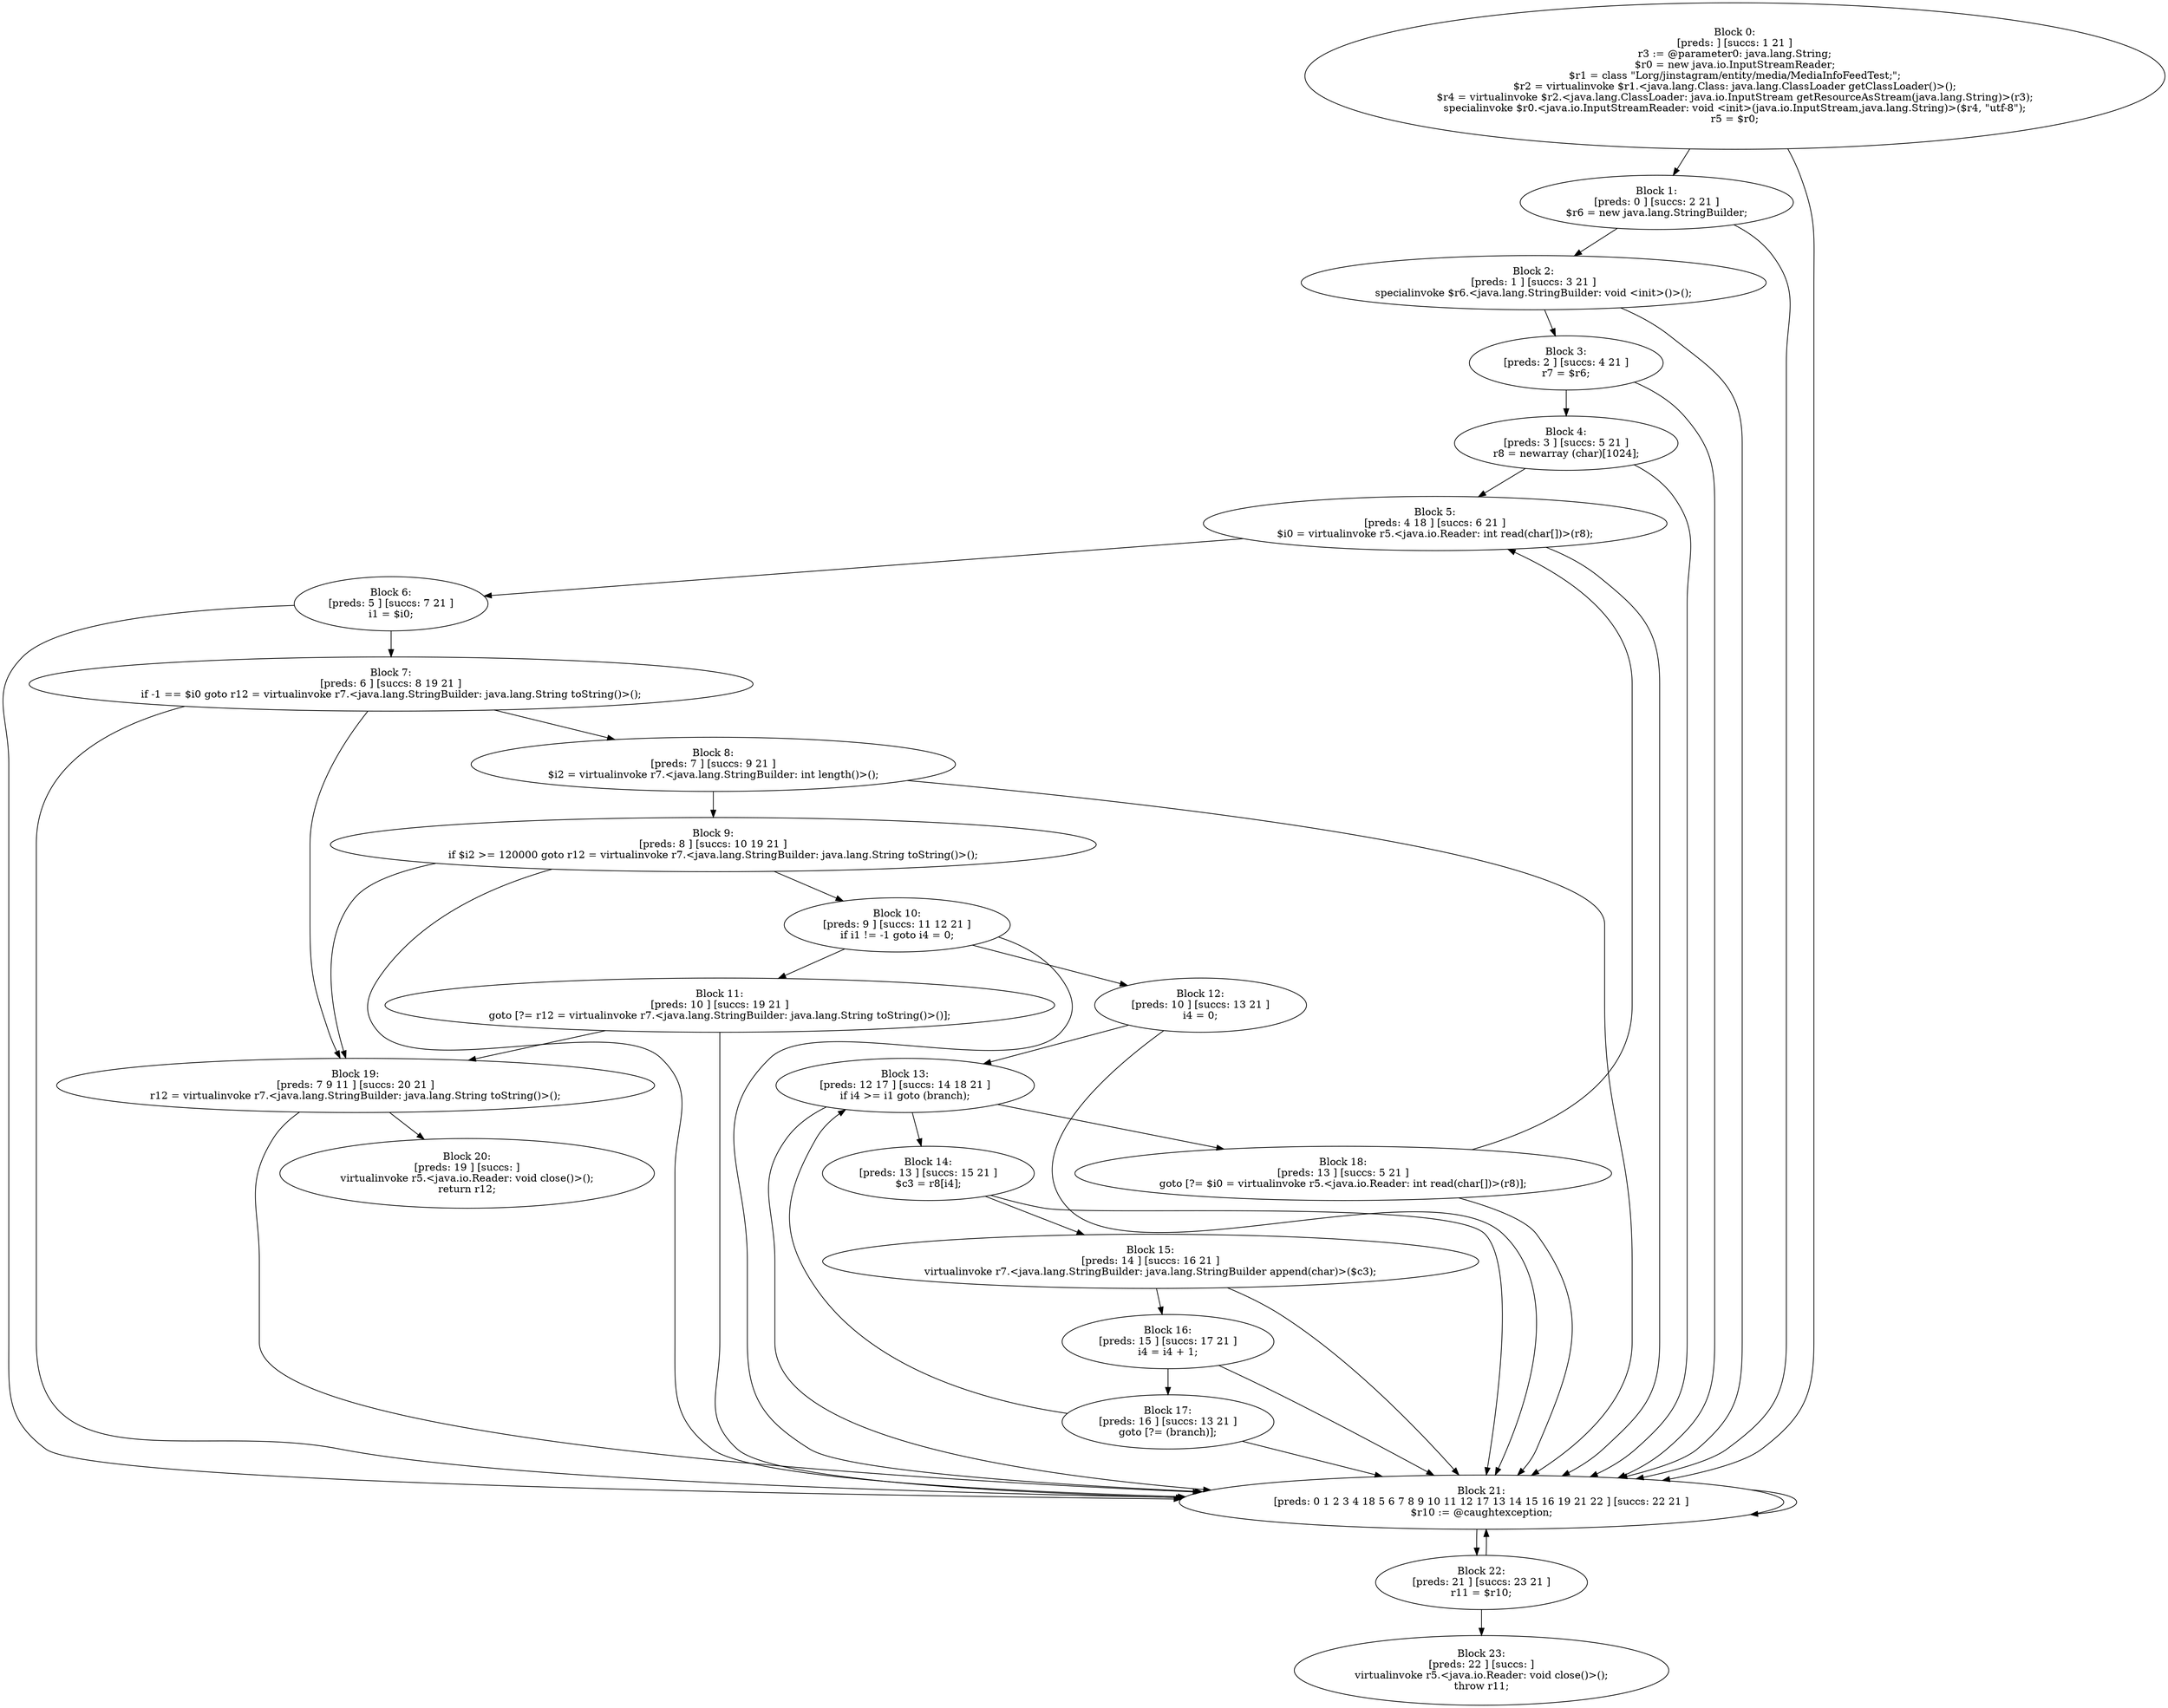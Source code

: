digraph "unitGraph" {
    "Block 0:
[preds: ] [succs: 1 21 ]
r3 := @parameter0: java.lang.String;
$r0 = new java.io.InputStreamReader;
$r1 = class \"Lorg/jinstagram/entity/media/MediaInfoFeedTest;\";
$r2 = virtualinvoke $r1.<java.lang.Class: java.lang.ClassLoader getClassLoader()>();
$r4 = virtualinvoke $r2.<java.lang.ClassLoader: java.io.InputStream getResourceAsStream(java.lang.String)>(r3);
specialinvoke $r0.<java.io.InputStreamReader: void <init>(java.io.InputStream,java.lang.String)>($r4, \"utf-8\");
r5 = $r0;
"
    "Block 1:
[preds: 0 ] [succs: 2 21 ]
$r6 = new java.lang.StringBuilder;
"
    "Block 2:
[preds: 1 ] [succs: 3 21 ]
specialinvoke $r6.<java.lang.StringBuilder: void <init>()>();
"
    "Block 3:
[preds: 2 ] [succs: 4 21 ]
r7 = $r6;
"
    "Block 4:
[preds: 3 ] [succs: 5 21 ]
r8 = newarray (char)[1024];
"
    "Block 5:
[preds: 4 18 ] [succs: 6 21 ]
$i0 = virtualinvoke r5.<java.io.Reader: int read(char[])>(r8);
"
    "Block 6:
[preds: 5 ] [succs: 7 21 ]
i1 = $i0;
"
    "Block 7:
[preds: 6 ] [succs: 8 19 21 ]
if -1 == $i0 goto r12 = virtualinvoke r7.<java.lang.StringBuilder: java.lang.String toString()>();
"
    "Block 8:
[preds: 7 ] [succs: 9 21 ]
$i2 = virtualinvoke r7.<java.lang.StringBuilder: int length()>();
"
    "Block 9:
[preds: 8 ] [succs: 10 19 21 ]
if $i2 >= 120000 goto r12 = virtualinvoke r7.<java.lang.StringBuilder: java.lang.String toString()>();
"
    "Block 10:
[preds: 9 ] [succs: 11 12 21 ]
if i1 != -1 goto i4 = 0;
"
    "Block 11:
[preds: 10 ] [succs: 19 21 ]
goto [?= r12 = virtualinvoke r7.<java.lang.StringBuilder: java.lang.String toString()>()];
"
    "Block 12:
[preds: 10 ] [succs: 13 21 ]
i4 = 0;
"
    "Block 13:
[preds: 12 17 ] [succs: 14 18 21 ]
if i4 >= i1 goto (branch);
"
    "Block 14:
[preds: 13 ] [succs: 15 21 ]
$c3 = r8[i4];
"
    "Block 15:
[preds: 14 ] [succs: 16 21 ]
virtualinvoke r7.<java.lang.StringBuilder: java.lang.StringBuilder append(char)>($c3);
"
    "Block 16:
[preds: 15 ] [succs: 17 21 ]
i4 = i4 + 1;
"
    "Block 17:
[preds: 16 ] [succs: 13 21 ]
goto [?= (branch)];
"
    "Block 18:
[preds: 13 ] [succs: 5 21 ]
goto [?= $i0 = virtualinvoke r5.<java.io.Reader: int read(char[])>(r8)];
"
    "Block 19:
[preds: 7 9 11 ] [succs: 20 21 ]
r12 = virtualinvoke r7.<java.lang.StringBuilder: java.lang.String toString()>();
"
    "Block 20:
[preds: 19 ] [succs: ]
virtualinvoke r5.<java.io.Reader: void close()>();
return r12;
"
    "Block 21:
[preds: 0 1 2 3 4 18 5 6 7 8 9 10 11 12 17 13 14 15 16 19 21 22 ] [succs: 22 21 ]
$r10 := @caughtexception;
"
    "Block 22:
[preds: 21 ] [succs: 23 21 ]
r11 = $r10;
"
    "Block 23:
[preds: 22 ] [succs: ]
virtualinvoke r5.<java.io.Reader: void close()>();
throw r11;
"
    "Block 0:
[preds: ] [succs: 1 21 ]
r3 := @parameter0: java.lang.String;
$r0 = new java.io.InputStreamReader;
$r1 = class \"Lorg/jinstagram/entity/media/MediaInfoFeedTest;\";
$r2 = virtualinvoke $r1.<java.lang.Class: java.lang.ClassLoader getClassLoader()>();
$r4 = virtualinvoke $r2.<java.lang.ClassLoader: java.io.InputStream getResourceAsStream(java.lang.String)>(r3);
specialinvoke $r0.<java.io.InputStreamReader: void <init>(java.io.InputStream,java.lang.String)>($r4, \"utf-8\");
r5 = $r0;
"->"Block 1:
[preds: 0 ] [succs: 2 21 ]
$r6 = new java.lang.StringBuilder;
";
    "Block 0:
[preds: ] [succs: 1 21 ]
r3 := @parameter0: java.lang.String;
$r0 = new java.io.InputStreamReader;
$r1 = class \"Lorg/jinstagram/entity/media/MediaInfoFeedTest;\";
$r2 = virtualinvoke $r1.<java.lang.Class: java.lang.ClassLoader getClassLoader()>();
$r4 = virtualinvoke $r2.<java.lang.ClassLoader: java.io.InputStream getResourceAsStream(java.lang.String)>(r3);
specialinvoke $r0.<java.io.InputStreamReader: void <init>(java.io.InputStream,java.lang.String)>($r4, \"utf-8\");
r5 = $r0;
"->"Block 21:
[preds: 0 1 2 3 4 18 5 6 7 8 9 10 11 12 17 13 14 15 16 19 21 22 ] [succs: 22 21 ]
$r10 := @caughtexception;
";
    "Block 1:
[preds: 0 ] [succs: 2 21 ]
$r6 = new java.lang.StringBuilder;
"->"Block 2:
[preds: 1 ] [succs: 3 21 ]
specialinvoke $r6.<java.lang.StringBuilder: void <init>()>();
";
    "Block 1:
[preds: 0 ] [succs: 2 21 ]
$r6 = new java.lang.StringBuilder;
"->"Block 21:
[preds: 0 1 2 3 4 18 5 6 7 8 9 10 11 12 17 13 14 15 16 19 21 22 ] [succs: 22 21 ]
$r10 := @caughtexception;
";
    "Block 2:
[preds: 1 ] [succs: 3 21 ]
specialinvoke $r6.<java.lang.StringBuilder: void <init>()>();
"->"Block 3:
[preds: 2 ] [succs: 4 21 ]
r7 = $r6;
";
    "Block 2:
[preds: 1 ] [succs: 3 21 ]
specialinvoke $r6.<java.lang.StringBuilder: void <init>()>();
"->"Block 21:
[preds: 0 1 2 3 4 18 5 6 7 8 9 10 11 12 17 13 14 15 16 19 21 22 ] [succs: 22 21 ]
$r10 := @caughtexception;
";
    "Block 3:
[preds: 2 ] [succs: 4 21 ]
r7 = $r6;
"->"Block 4:
[preds: 3 ] [succs: 5 21 ]
r8 = newarray (char)[1024];
";
    "Block 3:
[preds: 2 ] [succs: 4 21 ]
r7 = $r6;
"->"Block 21:
[preds: 0 1 2 3 4 18 5 6 7 8 9 10 11 12 17 13 14 15 16 19 21 22 ] [succs: 22 21 ]
$r10 := @caughtexception;
";
    "Block 4:
[preds: 3 ] [succs: 5 21 ]
r8 = newarray (char)[1024];
"->"Block 5:
[preds: 4 18 ] [succs: 6 21 ]
$i0 = virtualinvoke r5.<java.io.Reader: int read(char[])>(r8);
";
    "Block 4:
[preds: 3 ] [succs: 5 21 ]
r8 = newarray (char)[1024];
"->"Block 21:
[preds: 0 1 2 3 4 18 5 6 7 8 9 10 11 12 17 13 14 15 16 19 21 22 ] [succs: 22 21 ]
$r10 := @caughtexception;
";
    "Block 5:
[preds: 4 18 ] [succs: 6 21 ]
$i0 = virtualinvoke r5.<java.io.Reader: int read(char[])>(r8);
"->"Block 6:
[preds: 5 ] [succs: 7 21 ]
i1 = $i0;
";
    "Block 5:
[preds: 4 18 ] [succs: 6 21 ]
$i0 = virtualinvoke r5.<java.io.Reader: int read(char[])>(r8);
"->"Block 21:
[preds: 0 1 2 3 4 18 5 6 7 8 9 10 11 12 17 13 14 15 16 19 21 22 ] [succs: 22 21 ]
$r10 := @caughtexception;
";
    "Block 6:
[preds: 5 ] [succs: 7 21 ]
i1 = $i0;
"->"Block 7:
[preds: 6 ] [succs: 8 19 21 ]
if -1 == $i0 goto r12 = virtualinvoke r7.<java.lang.StringBuilder: java.lang.String toString()>();
";
    "Block 6:
[preds: 5 ] [succs: 7 21 ]
i1 = $i0;
"->"Block 21:
[preds: 0 1 2 3 4 18 5 6 7 8 9 10 11 12 17 13 14 15 16 19 21 22 ] [succs: 22 21 ]
$r10 := @caughtexception;
";
    "Block 7:
[preds: 6 ] [succs: 8 19 21 ]
if -1 == $i0 goto r12 = virtualinvoke r7.<java.lang.StringBuilder: java.lang.String toString()>();
"->"Block 8:
[preds: 7 ] [succs: 9 21 ]
$i2 = virtualinvoke r7.<java.lang.StringBuilder: int length()>();
";
    "Block 7:
[preds: 6 ] [succs: 8 19 21 ]
if -1 == $i0 goto r12 = virtualinvoke r7.<java.lang.StringBuilder: java.lang.String toString()>();
"->"Block 19:
[preds: 7 9 11 ] [succs: 20 21 ]
r12 = virtualinvoke r7.<java.lang.StringBuilder: java.lang.String toString()>();
";
    "Block 7:
[preds: 6 ] [succs: 8 19 21 ]
if -1 == $i0 goto r12 = virtualinvoke r7.<java.lang.StringBuilder: java.lang.String toString()>();
"->"Block 21:
[preds: 0 1 2 3 4 18 5 6 7 8 9 10 11 12 17 13 14 15 16 19 21 22 ] [succs: 22 21 ]
$r10 := @caughtexception;
";
    "Block 8:
[preds: 7 ] [succs: 9 21 ]
$i2 = virtualinvoke r7.<java.lang.StringBuilder: int length()>();
"->"Block 9:
[preds: 8 ] [succs: 10 19 21 ]
if $i2 >= 120000 goto r12 = virtualinvoke r7.<java.lang.StringBuilder: java.lang.String toString()>();
";
    "Block 8:
[preds: 7 ] [succs: 9 21 ]
$i2 = virtualinvoke r7.<java.lang.StringBuilder: int length()>();
"->"Block 21:
[preds: 0 1 2 3 4 18 5 6 7 8 9 10 11 12 17 13 14 15 16 19 21 22 ] [succs: 22 21 ]
$r10 := @caughtexception;
";
    "Block 9:
[preds: 8 ] [succs: 10 19 21 ]
if $i2 >= 120000 goto r12 = virtualinvoke r7.<java.lang.StringBuilder: java.lang.String toString()>();
"->"Block 10:
[preds: 9 ] [succs: 11 12 21 ]
if i1 != -1 goto i4 = 0;
";
    "Block 9:
[preds: 8 ] [succs: 10 19 21 ]
if $i2 >= 120000 goto r12 = virtualinvoke r7.<java.lang.StringBuilder: java.lang.String toString()>();
"->"Block 19:
[preds: 7 9 11 ] [succs: 20 21 ]
r12 = virtualinvoke r7.<java.lang.StringBuilder: java.lang.String toString()>();
";
    "Block 9:
[preds: 8 ] [succs: 10 19 21 ]
if $i2 >= 120000 goto r12 = virtualinvoke r7.<java.lang.StringBuilder: java.lang.String toString()>();
"->"Block 21:
[preds: 0 1 2 3 4 18 5 6 7 8 9 10 11 12 17 13 14 15 16 19 21 22 ] [succs: 22 21 ]
$r10 := @caughtexception;
";
    "Block 10:
[preds: 9 ] [succs: 11 12 21 ]
if i1 != -1 goto i4 = 0;
"->"Block 11:
[preds: 10 ] [succs: 19 21 ]
goto [?= r12 = virtualinvoke r7.<java.lang.StringBuilder: java.lang.String toString()>()];
";
    "Block 10:
[preds: 9 ] [succs: 11 12 21 ]
if i1 != -1 goto i4 = 0;
"->"Block 12:
[preds: 10 ] [succs: 13 21 ]
i4 = 0;
";
    "Block 10:
[preds: 9 ] [succs: 11 12 21 ]
if i1 != -1 goto i4 = 0;
"->"Block 21:
[preds: 0 1 2 3 4 18 5 6 7 8 9 10 11 12 17 13 14 15 16 19 21 22 ] [succs: 22 21 ]
$r10 := @caughtexception;
";
    "Block 11:
[preds: 10 ] [succs: 19 21 ]
goto [?= r12 = virtualinvoke r7.<java.lang.StringBuilder: java.lang.String toString()>()];
"->"Block 19:
[preds: 7 9 11 ] [succs: 20 21 ]
r12 = virtualinvoke r7.<java.lang.StringBuilder: java.lang.String toString()>();
";
    "Block 11:
[preds: 10 ] [succs: 19 21 ]
goto [?= r12 = virtualinvoke r7.<java.lang.StringBuilder: java.lang.String toString()>()];
"->"Block 21:
[preds: 0 1 2 3 4 18 5 6 7 8 9 10 11 12 17 13 14 15 16 19 21 22 ] [succs: 22 21 ]
$r10 := @caughtexception;
";
    "Block 12:
[preds: 10 ] [succs: 13 21 ]
i4 = 0;
"->"Block 13:
[preds: 12 17 ] [succs: 14 18 21 ]
if i4 >= i1 goto (branch);
";
    "Block 12:
[preds: 10 ] [succs: 13 21 ]
i4 = 0;
"->"Block 21:
[preds: 0 1 2 3 4 18 5 6 7 8 9 10 11 12 17 13 14 15 16 19 21 22 ] [succs: 22 21 ]
$r10 := @caughtexception;
";
    "Block 13:
[preds: 12 17 ] [succs: 14 18 21 ]
if i4 >= i1 goto (branch);
"->"Block 14:
[preds: 13 ] [succs: 15 21 ]
$c3 = r8[i4];
";
    "Block 13:
[preds: 12 17 ] [succs: 14 18 21 ]
if i4 >= i1 goto (branch);
"->"Block 18:
[preds: 13 ] [succs: 5 21 ]
goto [?= $i0 = virtualinvoke r5.<java.io.Reader: int read(char[])>(r8)];
";
    "Block 13:
[preds: 12 17 ] [succs: 14 18 21 ]
if i4 >= i1 goto (branch);
"->"Block 21:
[preds: 0 1 2 3 4 18 5 6 7 8 9 10 11 12 17 13 14 15 16 19 21 22 ] [succs: 22 21 ]
$r10 := @caughtexception;
";
    "Block 14:
[preds: 13 ] [succs: 15 21 ]
$c3 = r8[i4];
"->"Block 15:
[preds: 14 ] [succs: 16 21 ]
virtualinvoke r7.<java.lang.StringBuilder: java.lang.StringBuilder append(char)>($c3);
";
    "Block 14:
[preds: 13 ] [succs: 15 21 ]
$c3 = r8[i4];
"->"Block 21:
[preds: 0 1 2 3 4 18 5 6 7 8 9 10 11 12 17 13 14 15 16 19 21 22 ] [succs: 22 21 ]
$r10 := @caughtexception;
";
    "Block 15:
[preds: 14 ] [succs: 16 21 ]
virtualinvoke r7.<java.lang.StringBuilder: java.lang.StringBuilder append(char)>($c3);
"->"Block 16:
[preds: 15 ] [succs: 17 21 ]
i4 = i4 + 1;
";
    "Block 15:
[preds: 14 ] [succs: 16 21 ]
virtualinvoke r7.<java.lang.StringBuilder: java.lang.StringBuilder append(char)>($c3);
"->"Block 21:
[preds: 0 1 2 3 4 18 5 6 7 8 9 10 11 12 17 13 14 15 16 19 21 22 ] [succs: 22 21 ]
$r10 := @caughtexception;
";
    "Block 16:
[preds: 15 ] [succs: 17 21 ]
i4 = i4 + 1;
"->"Block 17:
[preds: 16 ] [succs: 13 21 ]
goto [?= (branch)];
";
    "Block 16:
[preds: 15 ] [succs: 17 21 ]
i4 = i4 + 1;
"->"Block 21:
[preds: 0 1 2 3 4 18 5 6 7 8 9 10 11 12 17 13 14 15 16 19 21 22 ] [succs: 22 21 ]
$r10 := @caughtexception;
";
    "Block 17:
[preds: 16 ] [succs: 13 21 ]
goto [?= (branch)];
"->"Block 13:
[preds: 12 17 ] [succs: 14 18 21 ]
if i4 >= i1 goto (branch);
";
    "Block 17:
[preds: 16 ] [succs: 13 21 ]
goto [?= (branch)];
"->"Block 21:
[preds: 0 1 2 3 4 18 5 6 7 8 9 10 11 12 17 13 14 15 16 19 21 22 ] [succs: 22 21 ]
$r10 := @caughtexception;
";
    "Block 18:
[preds: 13 ] [succs: 5 21 ]
goto [?= $i0 = virtualinvoke r5.<java.io.Reader: int read(char[])>(r8)];
"->"Block 5:
[preds: 4 18 ] [succs: 6 21 ]
$i0 = virtualinvoke r5.<java.io.Reader: int read(char[])>(r8);
";
    "Block 18:
[preds: 13 ] [succs: 5 21 ]
goto [?= $i0 = virtualinvoke r5.<java.io.Reader: int read(char[])>(r8)];
"->"Block 21:
[preds: 0 1 2 3 4 18 5 6 7 8 9 10 11 12 17 13 14 15 16 19 21 22 ] [succs: 22 21 ]
$r10 := @caughtexception;
";
    "Block 19:
[preds: 7 9 11 ] [succs: 20 21 ]
r12 = virtualinvoke r7.<java.lang.StringBuilder: java.lang.String toString()>();
"->"Block 20:
[preds: 19 ] [succs: ]
virtualinvoke r5.<java.io.Reader: void close()>();
return r12;
";
    "Block 19:
[preds: 7 9 11 ] [succs: 20 21 ]
r12 = virtualinvoke r7.<java.lang.StringBuilder: java.lang.String toString()>();
"->"Block 21:
[preds: 0 1 2 3 4 18 5 6 7 8 9 10 11 12 17 13 14 15 16 19 21 22 ] [succs: 22 21 ]
$r10 := @caughtexception;
";
    "Block 21:
[preds: 0 1 2 3 4 18 5 6 7 8 9 10 11 12 17 13 14 15 16 19 21 22 ] [succs: 22 21 ]
$r10 := @caughtexception;
"->"Block 22:
[preds: 21 ] [succs: 23 21 ]
r11 = $r10;
";
    "Block 21:
[preds: 0 1 2 3 4 18 5 6 7 8 9 10 11 12 17 13 14 15 16 19 21 22 ] [succs: 22 21 ]
$r10 := @caughtexception;
"->"Block 21:
[preds: 0 1 2 3 4 18 5 6 7 8 9 10 11 12 17 13 14 15 16 19 21 22 ] [succs: 22 21 ]
$r10 := @caughtexception;
";
    "Block 22:
[preds: 21 ] [succs: 23 21 ]
r11 = $r10;
"->"Block 23:
[preds: 22 ] [succs: ]
virtualinvoke r5.<java.io.Reader: void close()>();
throw r11;
";
    "Block 22:
[preds: 21 ] [succs: 23 21 ]
r11 = $r10;
"->"Block 21:
[preds: 0 1 2 3 4 18 5 6 7 8 9 10 11 12 17 13 14 15 16 19 21 22 ] [succs: 22 21 ]
$r10 := @caughtexception;
";
}
